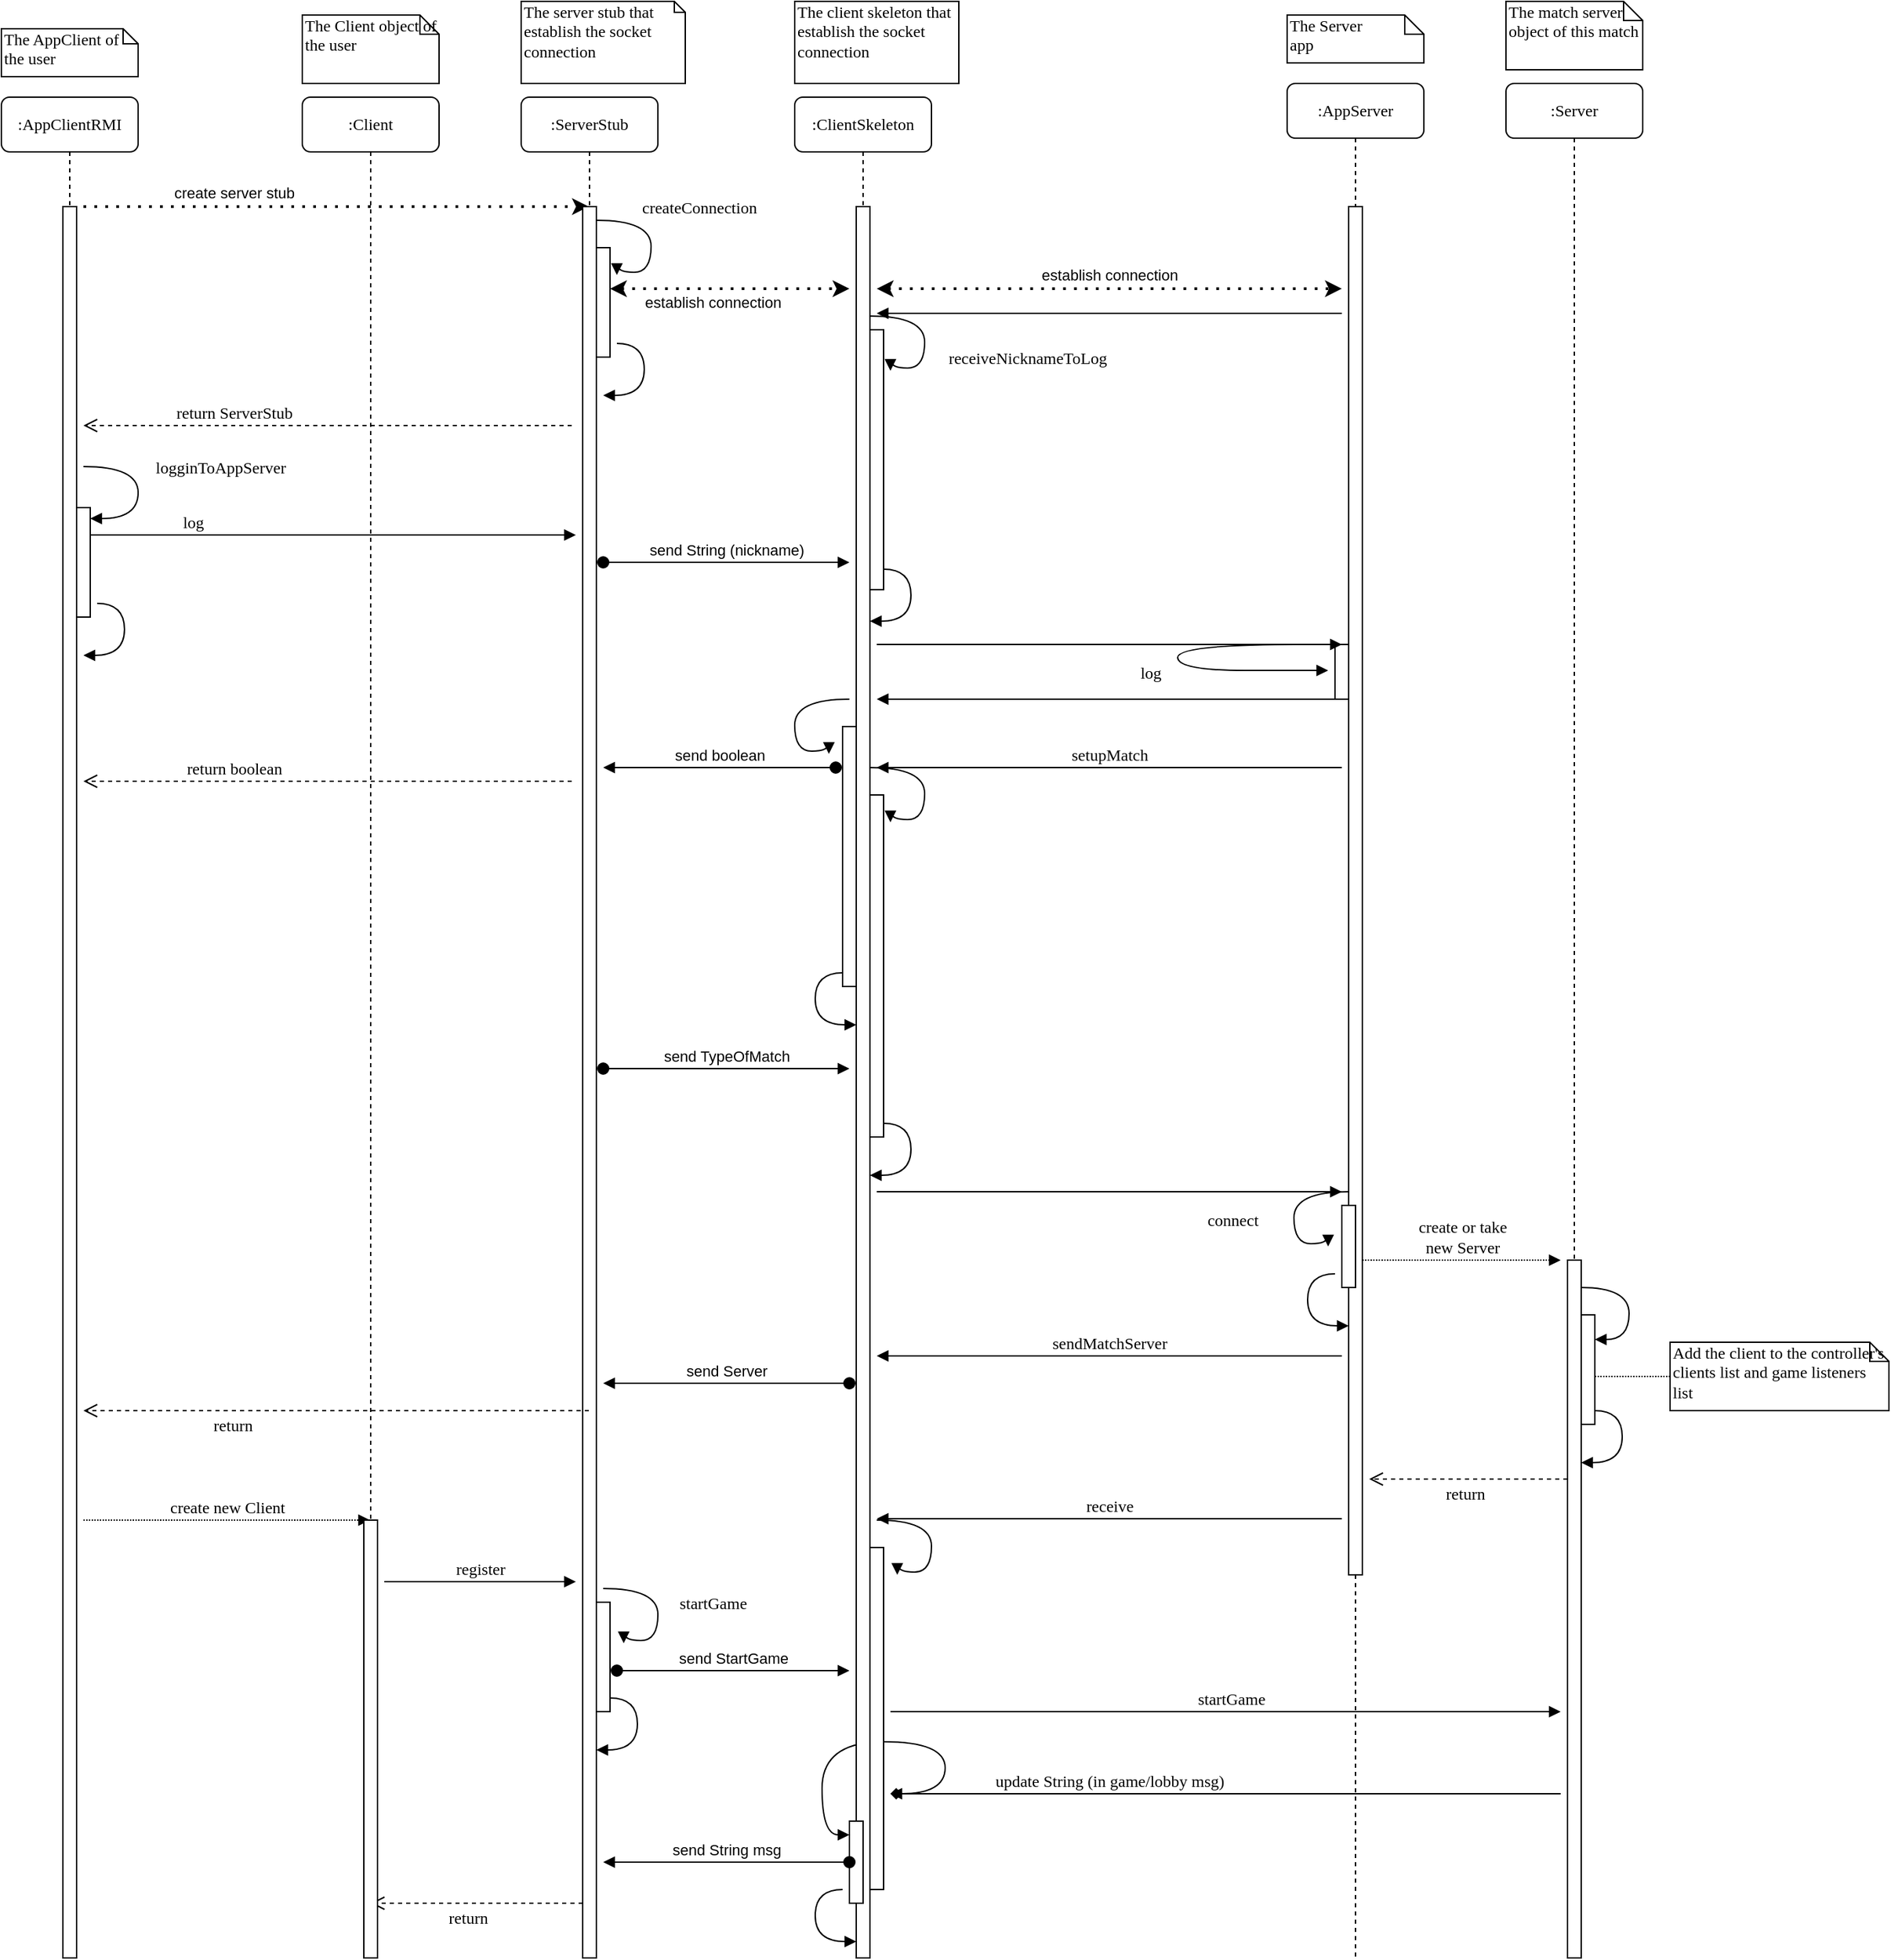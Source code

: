 <mxfile version="21.5.0" type="device">
  <diagram name="Page-1" id="13e1069c-82ec-6db2-03f1-153e76fe0fe0">
    <mxGraphModel dx="1379" dy="764" grid="1" gridSize="10" guides="1" tooltips="1" connect="1" arrows="1" fold="1" page="1" pageScale="1" pageWidth="1100" pageHeight="850" background="none" math="0" shadow="0">
      <root>
        <mxCell id="0" />
        <mxCell id="1" parent="0" />
        <mxCell id="7baba1c4bc27f4b0-2" value=":AppServer" style="shape=umlLifeline;perimeter=lifelinePerimeter;whiteSpace=wrap;html=1;container=1;collapsible=0;recursiveResize=0;outlineConnect=0;rounded=1;shadow=0;comic=0;labelBackgroundColor=none;strokeWidth=1;fontFamily=Verdana;fontSize=12;align=center;" parent="1" vertex="1">
          <mxGeometry x="1040" y="70" width="100" height="1370" as="geometry" />
        </mxCell>
        <mxCell id="7baba1c4bc27f4b0-10" value="" style="html=1;points=[];perimeter=orthogonalPerimeter;rounded=0;shadow=0;comic=0;labelBackgroundColor=none;strokeWidth=1;fontFamily=Verdana;fontSize=12;align=center;" parent="7baba1c4bc27f4b0-2" vertex="1">
          <mxGeometry x="45" y="90" width="10" height="1000" as="geometry" />
        </mxCell>
        <mxCell id="iBCXMxVi8sJkSbhDiFyK-2" value="log" style="html=1;verticalAlign=bottom;endArrow=block;labelBackgroundColor=none;fontFamily=Verdana;fontSize=12;edgeStyle=elbowEdgeStyle;elbow=vertical;" parent="7baba1c4bc27f4b0-2" source="iBCXMxVi8sJkSbhDiFyK-13" edge="1">
          <mxGeometry x="-0.578" relative="1" as="geometry">
            <mxPoint x="-85" y="330" as="sourcePoint" />
            <mxPoint x="-520" y="330" as="targetPoint" />
            <mxPoint as="offset" />
          </mxGeometry>
        </mxCell>
        <mxCell id="dntAlPhx-5EGQUIyfZYk-62" value="" style="html=1;points=[];perimeter=orthogonalPerimeter;outlineConnect=0;targetShapes=umlLifeline;portConstraint=eastwest;newEdgeStyle={&quot;edgeStyle&quot;:&quot;elbowEdgeStyle&quot;,&quot;elbow&quot;:&quot;vertical&quot;,&quot;curved&quot;:0,&quot;rounded&quot;:0};" parent="7baba1c4bc27f4b0-2" vertex="1">
          <mxGeometry x="35" y="410" width="10" height="40" as="geometry" />
        </mxCell>
        <mxCell id="dntAlPhx-5EGQUIyfZYk-66" value="connect" style="html=1;verticalAlign=bottom;endArrow=block;labelBackgroundColor=none;fontFamily=Verdana;fontSize=12;elbow=vertical;edgeStyle=orthogonalEdgeStyle;curved=1;" parent="7baba1c4bc27f4b0-2" edge="1">
          <mxGeometry x="0.333" y="-45" relative="1" as="geometry">
            <mxPoint x="45" y="810" as="sourcePoint" />
            <mxPoint x="30" y="850" as="targetPoint" />
            <Array as="points">
              <mxPoint x="5" y="810" />
              <mxPoint x="5" y="848" />
            </Array>
            <mxPoint as="offset" />
          </mxGeometry>
        </mxCell>
        <mxCell id="dntAlPhx-5EGQUIyfZYk-67" value="" style="html=1;verticalAlign=bottom;endArrow=block;labelBackgroundColor=none;fontFamily=Verdana;fontSize=12;elbow=vertical;edgeStyle=orthogonalEdgeStyle;curved=1;" parent="7baba1c4bc27f4b0-2" edge="1">
          <mxGeometry relative="1" as="geometry">
            <mxPoint x="35" y="870" as="sourcePoint" />
            <mxPoint x="45" y="908" as="targetPoint" />
            <Array as="points">
              <mxPoint x="15" y="870" />
              <mxPoint x="15" y="908" />
            </Array>
          </mxGeometry>
        </mxCell>
        <mxCell id="dntAlPhx-5EGQUIyfZYk-79" value="create or take&lt;br&gt;new Server" style="html=1;verticalAlign=bottom;endArrow=block;labelBackgroundColor=none;fontFamily=Verdana;fontSize=12;edgeStyle=elbowEdgeStyle;elbow=vertical;dashed=1;dashPattern=1 1;" parent="7baba1c4bc27f4b0-2" edge="1">
          <mxGeometry relative="1" as="geometry">
            <mxPoint x="55" y="860" as="sourcePoint" />
            <Array as="points">
              <mxPoint x="60" y="860" />
            </Array>
            <mxPoint x="200" y="860" as="targetPoint" />
          </mxGeometry>
        </mxCell>
        <mxCell id="dntAlPhx-5EGQUIyfZYk-85" value="update String (in game/lobby msg)" style="html=1;verticalAlign=bottom;endArrow=block;labelBackgroundColor=none;fontFamily=Verdana;fontSize=12;edgeStyle=elbowEdgeStyle;elbow=vertical;" parent="7baba1c4bc27f4b0-2" edge="1">
          <mxGeometry x="0.347" relative="1" as="geometry">
            <mxPoint x="200" y="1250" as="sourcePoint" />
            <mxPoint x="-290" y="1250" as="targetPoint" />
            <mxPoint as="offset" />
          </mxGeometry>
        </mxCell>
        <mxCell id="dntAlPhx-5EGQUIyfZYk-86" value="" style="html=1;verticalAlign=bottom;endArrow=block;labelBackgroundColor=none;fontFamily=Verdana;fontSize=12;elbow=vertical;edgeStyle=orthogonalEdgeStyle;curved=1;startArrow=diamond;startFill=1;" parent="7baba1c4bc27f4b0-2" target="dntAlPhx-5EGQUIyfZYk-87" edge="1">
          <mxGeometry x="0.486" y="75" relative="1" as="geometry">
            <mxPoint x="-290" y="1250" as="sourcePoint" />
            <mxPoint x="-370" y="1280" as="targetPoint" />
            <Array as="points">
              <mxPoint x="-250" y="1250" />
              <mxPoint x="-250" y="1212" />
              <mxPoint x="-340" y="1212" />
              <mxPoint x="-340" y="1280" />
            </Array>
            <mxPoint x="75" y="-73" as="offset" />
          </mxGeometry>
        </mxCell>
        <mxCell id="7baba1c4bc27f4b0-3" value=":Server" style="shape=umlLifeline;perimeter=lifelinePerimeter;whiteSpace=wrap;html=1;container=1;collapsible=0;recursiveResize=0;outlineConnect=0;rounded=1;shadow=0;comic=0;labelBackgroundColor=none;strokeWidth=1;fontFamily=Verdana;fontSize=12;align=center;" parent="1" vertex="1">
          <mxGeometry x="1200" y="70" width="100" height="1370" as="geometry" />
        </mxCell>
        <mxCell id="7baba1c4bc27f4b0-8" value=":AppClientRMI" style="shape=umlLifeline;perimeter=lifelinePerimeter;whiteSpace=wrap;html=1;container=1;collapsible=0;recursiveResize=0;outlineConnect=0;rounded=1;shadow=0;comic=0;labelBackgroundColor=none;strokeWidth=1;fontFamily=Verdana;fontSize=12;align=center;" parent="1" vertex="1">
          <mxGeometry x="100" y="80" width="100" height="1360" as="geometry" />
        </mxCell>
        <mxCell id="7baba1c4bc27f4b0-9" value="" style="html=1;points=[];perimeter=orthogonalPerimeter;rounded=0;shadow=0;comic=0;labelBackgroundColor=none;strokeWidth=1;fontFamily=Verdana;fontSize=12;align=center;" parent="7baba1c4bc27f4b0-8" vertex="1">
          <mxGeometry x="45" y="80" width="10" height="1280" as="geometry" />
        </mxCell>
        <mxCell id="iBCXMxVi8sJkSbhDiFyK-1" value="logginToAppServer" style="html=1;verticalAlign=bottom;endArrow=block;labelBackgroundColor=none;fontFamily=Verdana;fontSize=12;elbow=vertical;edgeStyle=orthogonalEdgeStyle;curved=1;" parent="7baba1c4bc27f4b0-8" target="iBCXMxVi8sJkSbhDiFyK-13" edge="1">
          <mxGeometry x="-0.115" y="60" relative="1" as="geometry">
            <mxPoint x="60" y="270" as="sourcePoint" />
            <mxPoint x="60" y="310" as="targetPoint" />
            <Array as="points">
              <mxPoint x="100" y="270" />
              <mxPoint x="100" y="308" />
            </Array>
            <mxPoint as="offset" />
          </mxGeometry>
        </mxCell>
        <mxCell id="iBCXMxVi8sJkSbhDiFyK-13" value="" style="html=1;points=[];perimeter=orthogonalPerimeter;outlineConnect=0;targetShapes=umlLifeline;portConstraint=eastwest;newEdgeStyle={&quot;edgeStyle&quot;:&quot;elbowEdgeStyle&quot;,&quot;elbow&quot;:&quot;vertical&quot;,&quot;curved&quot;:0,&quot;rounded&quot;:0};" parent="7baba1c4bc27f4b0-8" vertex="1">
          <mxGeometry x="55" y="300" width="10" height="80" as="geometry" />
        </mxCell>
        <mxCell id="dntAlPhx-5EGQUIyfZYk-26" value="create server stub" style="endArrow=classic;dashed=1;html=1;dashPattern=1 3;strokeWidth=2;rounded=0;endFill=1;" parent="7baba1c4bc27f4b0-8" target="dntAlPhx-5EGQUIyfZYk-30" edge="1">
          <mxGeometry x="-0.405" y="10" width="50" height="50" relative="1" as="geometry">
            <mxPoint x="60" y="80" as="sourcePoint" />
            <mxPoint x="269.5" y="80" as="targetPoint" />
            <mxPoint as="offset" />
          </mxGeometry>
        </mxCell>
        <mxCell id="7baba1c4bc27f4b0-40" value="The AppClient of the user" style="shape=note;whiteSpace=wrap;html=1;size=11;verticalAlign=top;align=left;spacingTop=-6;rounded=0;shadow=0;comic=0;labelBackgroundColor=none;strokeWidth=1;fontFamily=Verdana;fontSize=12" parent="1" vertex="1">
          <mxGeometry x="100" y="30" width="100" height="35" as="geometry" />
        </mxCell>
        <mxCell id="7baba1c4bc27f4b0-41" value="The Server&lt;br&gt;app" style="shape=note;whiteSpace=wrap;html=1;size=14;verticalAlign=top;align=left;spacingTop=-6;rounded=0;shadow=0;comic=0;labelBackgroundColor=none;strokeWidth=1;fontFamily=Verdana;fontSize=12" parent="1" vertex="1">
          <mxGeometry x="1040" y="20" width="100" height="35" as="geometry" />
        </mxCell>
        <mxCell id="7baba1c4bc27f4b0-42" value="The match server object of this match" style="shape=note;whiteSpace=wrap;html=1;size=14;verticalAlign=top;align=left;spacingTop=-6;rounded=0;shadow=0;comic=0;labelBackgroundColor=none;strokeWidth=1;fontFamily=Verdana;fontSize=12" parent="1" vertex="1">
          <mxGeometry x="1200" y="10" width="100" height="50" as="geometry" />
        </mxCell>
        <mxCell id="iBCXMxVi8sJkSbhDiFyK-15" value="" style="html=1;verticalAlign=bottom;endArrow=block;labelBackgroundColor=none;fontFamily=Verdana;fontSize=12;elbow=vertical;edgeStyle=orthogonalEdgeStyle;curved=1;" parent="1" edge="1">
          <mxGeometry relative="1" as="geometry">
            <mxPoint x="170" y="450" as="sourcePoint" />
            <mxPoint x="160" y="488" as="targetPoint" />
            <Array as="points">
              <mxPoint x="190" y="450" />
              <mxPoint x="190" y="488" />
            </Array>
          </mxGeometry>
        </mxCell>
        <mxCell id="iBCXMxVi8sJkSbhDiFyK-18" value=":Client" style="shape=umlLifeline;perimeter=lifelinePerimeter;whiteSpace=wrap;html=1;container=1;collapsible=0;recursiveResize=0;outlineConnect=0;rounded=1;shadow=0;comic=0;labelBackgroundColor=none;strokeWidth=1;fontFamily=Verdana;fontSize=12;align=center;" parent="1" vertex="1">
          <mxGeometry x="320" y="80" width="100" height="1340" as="geometry" />
        </mxCell>
        <mxCell id="dntAlPhx-5EGQUIyfZYk-54" value="return boolean" style="html=1;verticalAlign=bottom;endArrow=open;dashed=1;endSize=8;labelBackgroundColor=none;fontFamily=Verdana;fontSize=12;edgeStyle=elbowEdgeStyle;elbow=vertical;" parent="iBCXMxVi8sJkSbhDiFyK-18" edge="1">
          <mxGeometry x="0.384" relative="1" as="geometry">
            <mxPoint x="-160" y="500" as="targetPoint" />
            <Array as="points">
              <mxPoint x="142" y="500" />
              <mxPoint x="172" y="500" />
            </Array>
            <mxPoint x="197" y="500" as="sourcePoint" />
            <mxPoint as="offset" />
          </mxGeometry>
        </mxCell>
        <mxCell id="dntAlPhx-5EGQUIyfZYk-89" value="return" style="html=1;verticalAlign=bottom;endArrow=open;dashed=1;endSize=8;labelBackgroundColor=none;fontFamily=Verdana;fontSize=12;edgeStyle=elbowEdgeStyle;elbow=vertical;" parent="iBCXMxVi8sJkSbhDiFyK-18" target="iBCXMxVi8sJkSbhDiFyK-18" edge="1">
          <mxGeometry x="0.093" y="20" relative="1" as="geometry">
            <mxPoint x="70" y="1320" as="targetPoint" />
            <Array as="points">
              <mxPoint x="140" y="1320" />
              <mxPoint x="-742" y="1320" />
            </Array>
            <mxPoint x="205" y="1320" as="sourcePoint" />
            <mxPoint as="offset" />
          </mxGeometry>
        </mxCell>
        <mxCell id="iBCXMxVi8sJkSbhDiFyK-20" value="The Client object of the user" style="shape=note;whiteSpace=wrap;html=1;size=14;verticalAlign=top;align=left;spacingTop=-6;rounded=0;shadow=0;comic=0;labelBackgroundColor=none;strokeWidth=1;fontFamily=Verdana;fontSize=12" parent="1" vertex="1">
          <mxGeometry x="320" y="20" width="100" height="50" as="geometry" />
        </mxCell>
        <mxCell id="dntAlPhx-5EGQUIyfZYk-30" value=":ServerStub" style="shape=umlLifeline;perimeter=lifelinePerimeter;whiteSpace=wrap;html=1;container=1;collapsible=0;recursiveResize=0;outlineConnect=0;rounded=1;shadow=0;comic=0;labelBackgroundColor=none;strokeWidth=1;fontFamily=Verdana;fontSize=12;align=center;" parent="1" vertex="1">
          <mxGeometry x="480" y="80" width="100" height="1360" as="geometry" />
        </mxCell>
        <mxCell id="dntAlPhx-5EGQUIyfZYk-31" value="" style="html=1;points=[];perimeter=orthogonalPerimeter;rounded=0;shadow=0;comic=0;labelBackgroundColor=none;strokeWidth=1;fontFamily=Verdana;fontSize=12;align=center;" parent="dntAlPhx-5EGQUIyfZYk-30" vertex="1">
          <mxGeometry x="45" y="80" width="10" height="1280" as="geometry" />
        </mxCell>
        <mxCell id="dntAlPhx-5EGQUIyfZYk-37" value="" style="html=1;points=[];perimeter=orthogonalPerimeter;outlineConnect=0;targetShapes=umlLifeline;portConstraint=eastwest;newEdgeStyle={&quot;edgeStyle&quot;:&quot;elbowEdgeStyle&quot;,&quot;elbow&quot;:&quot;vertical&quot;,&quot;curved&quot;:0,&quot;rounded&quot;:0};" parent="dntAlPhx-5EGQUIyfZYk-30" vertex="1">
          <mxGeometry x="55" y="110" width="10" height="80" as="geometry" />
        </mxCell>
        <mxCell id="dntAlPhx-5EGQUIyfZYk-38" value="createConnection" style="html=1;verticalAlign=bottom;endArrow=block;labelBackgroundColor=none;fontFamily=Verdana;fontSize=12;elbow=vertical;edgeStyle=orthogonalEdgeStyle;curved=1;" parent="dntAlPhx-5EGQUIyfZYk-30" edge="1">
          <mxGeometry x="-0.238" y="35" relative="1" as="geometry">
            <mxPoint x="55" y="90" as="sourcePoint" />
            <mxPoint x="70" y="130" as="targetPoint" />
            <Array as="points">
              <mxPoint x="95" y="90" />
              <mxPoint x="95" y="128" />
            </Array>
            <mxPoint as="offset" />
          </mxGeometry>
        </mxCell>
        <mxCell id="dntAlPhx-5EGQUIyfZYk-40" value="" style="html=1;verticalAlign=bottom;endArrow=block;labelBackgroundColor=none;fontFamily=Verdana;fontSize=12;elbow=vertical;edgeStyle=orthogonalEdgeStyle;curved=1;" parent="dntAlPhx-5EGQUIyfZYk-30" edge="1">
          <mxGeometry relative="1" as="geometry">
            <mxPoint x="70" y="180" as="sourcePoint" />
            <mxPoint x="60" y="218" as="targetPoint" />
            <Array as="points">
              <mxPoint x="90" y="180" />
              <mxPoint x="90" y="218" />
            </Array>
          </mxGeometry>
        </mxCell>
        <mxCell id="dntAlPhx-5EGQUIyfZYk-43" value="send String (nickname)" style="html=1;verticalAlign=bottom;startArrow=oval;startFill=1;endArrow=block;startSize=8;edgeStyle=elbowEdgeStyle;elbow=vertical;curved=0;rounded=0;" parent="dntAlPhx-5EGQUIyfZYk-30" edge="1">
          <mxGeometry width="60" relative="1" as="geometry">
            <mxPoint x="60" y="340" as="sourcePoint" />
            <mxPoint x="240" y="340" as="targetPoint" />
          </mxGeometry>
        </mxCell>
        <mxCell id="dntAlPhx-5EGQUIyfZYk-74" value="" style="html=1;points=[];perimeter=orthogonalPerimeter;outlineConnect=0;targetShapes=umlLifeline;portConstraint=eastwest;newEdgeStyle={&quot;edgeStyle&quot;:&quot;elbowEdgeStyle&quot;,&quot;elbow&quot;:&quot;vertical&quot;,&quot;curved&quot;:0,&quot;rounded&quot;:0};" parent="dntAlPhx-5EGQUIyfZYk-30" vertex="1">
          <mxGeometry x="55" y="1100" width="10" height="80" as="geometry" />
        </mxCell>
        <mxCell id="dntAlPhx-5EGQUIyfZYk-75" value="startGame" style="html=1;verticalAlign=bottom;endArrow=block;labelBackgroundColor=none;fontFamily=Verdana;fontSize=12;elbow=vertical;edgeStyle=orthogonalEdgeStyle;curved=1;" parent="dntAlPhx-5EGQUIyfZYk-30" edge="1">
          <mxGeometry x="0.143" y="40" relative="1" as="geometry">
            <mxPoint x="60" y="1090" as="sourcePoint" />
            <mxPoint x="75" y="1130" as="targetPoint" />
            <Array as="points">
              <mxPoint x="100" y="1090" />
              <mxPoint x="100" y="1128" />
            </Array>
            <mxPoint as="offset" />
          </mxGeometry>
        </mxCell>
        <mxCell id="dntAlPhx-5EGQUIyfZYk-77" value="" style="html=1;verticalAlign=bottom;endArrow=block;labelBackgroundColor=none;fontFamily=Verdana;fontSize=12;elbow=vertical;edgeStyle=orthogonalEdgeStyle;curved=1;" parent="dntAlPhx-5EGQUIyfZYk-30" edge="1">
          <mxGeometry relative="1" as="geometry">
            <mxPoint x="65" y="1170" as="sourcePoint" />
            <mxPoint x="55" y="1208" as="targetPoint" />
            <Array as="points">
              <mxPoint x="85" y="1170" />
              <mxPoint x="85" y="1208" />
            </Array>
          </mxGeometry>
        </mxCell>
        <mxCell id="dntAlPhx-5EGQUIyfZYk-32" value="The server stub that establish the socket connection" style="shape=note;whiteSpace=wrap;html=1;size=8;verticalAlign=top;align=left;spacingTop=-6;rounded=0;shadow=0;comic=0;labelBackgroundColor=none;strokeWidth=1;fontFamily=Verdana;fontSize=12" parent="1" vertex="1">
          <mxGeometry x="480" y="10" width="120" height="60" as="geometry" />
        </mxCell>
        <mxCell id="dntAlPhx-5EGQUIyfZYk-33" value=":ClientSkeleton" style="shape=umlLifeline;perimeter=lifelinePerimeter;whiteSpace=wrap;html=1;container=1;collapsible=0;recursiveResize=0;outlineConnect=0;rounded=1;shadow=0;comic=0;labelBackgroundColor=none;strokeWidth=1;fontFamily=Verdana;fontSize=12;align=center;" parent="1" vertex="1">
          <mxGeometry x="680" y="80" width="100" height="1360" as="geometry" />
        </mxCell>
        <mxCell id="dntAlPhx-5EGQUIyfZYk-34" value="" style="html=1;points=[];perimeter=orthogonalPerimeter;rounded=0;shadow=0;comic=0;labelBackgroundColor=none;strokeWidth=1;fontFamily=Verdana;fontSize=12;align=center;" parent="dntAlPhx-5EGQUIyfZYk-33" vertex="1">
          <mxGeometry x="45" y="80" width="10" height="1280" as="geometry" />
        </mxCell>
        <mxCell id="dntAlPhx-5EGQUIyfZYk-39" value="establish connection" style="endArrow=classic;dashed=1;html=1;dashPattern=1 3;strokeWidth=2;rounded=0;endFill=1;startArrow=classic;startFill=1;" parent="dntAlPhx-5EGQUIyfZYk-33" edge="1">
          <mxGeometry x="-0.143" y="-10" width="50" height="50" relative="1" as="geometry">
            <mxPoint x="-135" y="140" as="sourcePoint" />
            <mxPoint x="40" y="140" as="targetPoint" />
            <mxPoint as="offset" />
          </mxGeometry>
        </mxCell>
        <mxCell id="dntAlPhx-5EGQUIyfZYk-44" value="" style="html=1;points=[];perimeter=orthogonalPerimeter;outlineConnect=0;targetShapes=umlLifeline;portConstraint=eastwest;newEdgeStyle={&quot;edgeStyle&quot;:&quot;elbowEdgeStyle&quot;,&quot;elbow&quot;:&quot;vertical&quot;,&quot;curved&quot;:0,&quot;rounded&quot;:0};" parent="dntAlPhx-5EGQUIyfZYk-33" vertex="1">
          <mxGeometry x="55" y="170" width="10" height="190" as="geometry" />
        </mxCell>
        <mxCell id="dntAlPhx-5EGQUIyfZYk-45" value="receiveNicknameToLog" style="html=1;verticalAlign=bottom;endArrow=block;labelBackgroundColor=none;fontFamily=Verdana;fontSize=12;elbow=vertical;edgeStyle=orthogonalEdgeStyle;curved=1;" parent="dntAlPhx-5EGQUIyfZYk-33" edge="1">
          <mxGeometry x="0.486" y="75" relative="1" as="geometry">
            <mxPoint x="55" y="160" as="sourcePoint" />
            <mxPoint x="70" y="200" as="targetPoint" />
            <Array as="points">
              <mxPoint x="95" y="160" />
              <mxPoint x="95" y="198" />
            </Array>
            <mxPoint x="75" y="-73" as="offset" />
          </mxGeometry>
        </mxCell>
        <mxCell id="dntAlPhx-5EGQUIyfZYk-46" value="" style="html=1;verticalAlign=bottom;endArrow=block;labelBackgroundColor=none;fontFamily=Verdana;fontSize=12;elbow=vertical;edgeStyle=orthogonalEdgeStyle;curved=1;" parent="dntAlPhx-5EGQUIyfZYk-33" edge="1">
          <mxGeometry relative="1" as="geometry">
            <mxPoint x="65" y="345" as="sourcePoint" />
            <mxPoint x="55" y="383" as="targetPoint" />
            <Array as="points">
              <mxPoint x="85" y="345" />
              <mxPoint x="85" y="383" />
            </Array>
          </mxGeometry>
        </mxCell>
        <mxCell id="dntAlPhx-5EGQUIyfZYk-51" value="" style="html=1;points=[];perimeter=orthogonalPerimeter;outlineConnect=0;targetShapes=umlLifeline;portConstraint=eastwest;newEdgeStyle={&quot;edgeStyle&quot;:&quot;elbowEdgeStyle&quot;,&quot;elbow&quot;:&quot;vertical&quot;,&quot;curved&quot;:0,&quot;rounded&quot;:0};" parent="dntAlPhx-5EGQUIyfZYk-33" vertex="1">
          <mxGeometry x="35" y="460" width="10" height="190" as="geometry" />
        </mxCell>
        <mxCell id="dntAlPhx-5EGQUIyfZYk-52" value="" style="html=1;verticalAlign=bottom;endArrow=block;labelBackgroundColor=none;fontFamily=Verdana;fontSize=12;elbow=vertical;edgeStyle=orthogonalEdgeStyle;curved=1;" parent="dntAlPhx-5EGQUIyfZYk-33" edge="1">
          <mxGeometry x="0.486" y="75" relative="1" as="geometry">
            <mxPoint x="40" y="440" as="sourcePoint" />
            <mxPoint x="25" y="480" as="targetPoint" />
            <Array as="points">
              <mxPoint y="440" />
              <mxPoint y="478" />
            </Array>
            <mxPoint x="75" y="-73" as="offset" />
          </mxGeometry>
        </mxCell>
        <mxCell id="dntAlPhx-5EGQUIyfZYk-55" value="" style="html=1;verticalAlign=bottom;endArrow=block;labelBackgroundColor=none;fontFamily=Verdana;fontSize=12;elbow=vertical;edgeStyle=orthogonalEdgeStyle;curved=1;" parent="dntAlPhx-5EGQUIyfZYk-33" edge="1">
          <mxGeometry relative="1" as="geometry">
            <mxPoint x="35" y="640" as="sourcePoint" />
            <mxPoint x="45" y="678" as="targetPoint" />
            <Array as="points">
              <mxPoint x="15" y="640" />
              <mxPoint x="15" y="678" />
            </Array>
          </mxGeometry>
        </mxCell>
        <mxCell id="dntAlPhx-5EGQUIyfZYk-56" value="" style="html=1;points=[];perimeter=orthogonalPerimeter;outlineConnect=0;targetShapes=umlLifeline;portConstraint=eastwest;newEdgeStyle={&quot;edgeStyle&quot;:&quot;elbowEdgeStyle&quot;,&quot;elbow&quot;:&quot;vertical&quot;,&quot;curved&quot;:0,&quot;rounded&quot;:0};" parent="dntAlPhx-5EGQUIyfZYk-33" vertex="1">
          <mxGeometry x="55" y="510" width="10" height="250" as="geometry" />
        </mxCell>
        <mxCell id="dntAlPhx-5EGQUIyfZYk-58" value="" style="html=1;verticalAlign=bottom;endArrow=block;labelBackgroundColor=none;fontFamily=Verdana;fontSize=12;elbow=vertical;edgeStyle=orthogonalEdgeStyle;curved=1;" parent="dntAlPhx-5EGQUIyfZYk-33" edge="1">
          <mxGeometry x="0.486" y="75" relative="1" as="geometry">
            <mxPoint x="55" y="490" as="sourcePoint" />
            <mxPoint x="70" y="530" as="targetPoint" />
            <Array as="points">
              <mxPoint x="95" y="490" />
              <mxPoint x="95" y="528" />
            </Array>
            <mxPoint x="75" y="-73" as="offset" />
          </mxGeometry>
        </mxCell>
        <mxCell id="dntAlPhx-5EGQUIyfZYk-82" value="" style="html=1;points=[];perimeter=orthogonalPerimeter;outlineConnect=0;targetShapes=umlLifeline;portConstraint=eastwest;newEdgeStyle={&quot;edgeStyle&quot;:&quot;elbowEdgeStyle&quot;,&quot;elbow&quot;:&quot;vertical&quot;,&quot;curved&quot;:0,&quot;rounded&quot;:0};" parent="dntAlPhx-5EGQUIyfZYk-33" vertex="1">
          <mxGeometry x="55" y="1060" width="10" height="250" as="geometry" />
        </mxCell>
        <mxCell id="dntAlPhx-5EGQUIyfZYk-61" value="" style="html=1;verticalAlign=bottom;endArrow=block;labelBackgroundColor=none;fontFamily=Verdana;fontSize=12;elbow=vertical;edgeStyle=orthogonalEdgeStyle;curved=1;" parent="dntAlPhx-5EGQUIyfZYk-33" edge="1">
          <mxGeometry relative="1" as="geometry">
            <mxPoint x="65" y="750" as="sourcePoint" />
            <mxPoint x="55" y="788" as="targetPoint" />
            <Array as="points">
              <mxPoint x="85" y="750" />
              <mxPoint x="85" y="788" />
            </Array>
          </mxGeometry>
        </mxCell>
        <mxCell id="dntAlPhx-5EGQUIyfZYk-83" value="" style="html=1;verticalAlign=bottom;endArrow=block;labelBackgroundColor=none;fontFamily=Verdana;fontSize=12;elbow=vertical;edgeStyle=orthogonalEdgeStyle;curved=1;" parent="dntAlPhx-5EGQUIyfZYk-33" edge="1">
          <mxGeometry x="0.486" y="75" relative="1" as="geometry">
            <mxPoint x="60" y="1040" as="sourcePoint" />
            <mxPoint x="75" y="1080" as="targetPoint" />
            <Array as="points">
              <mxPoint x="100" y="1040" />
              <mxPoint x="100" y="1078" />
            </Array>
            <mxPoint x="75" y="-73" as="offset" />
          </mxGeometry>
        </mxCell>
        <mxCell id="dntAlPhx-5EGQUIyfZYk-91" value="" style="html=1;verticalAlign=bottom;endArrow=block;labelBackgroundColor=none;fontFamily=Verdana;fontSize=12;elbow=vertical;edgeStyle=orthogonalEdgeStyle;curved=1;" parent="dntAlPhx-5EGQUIyfZYk-33" edge="1">
          <mxGeometry relative="1" as="geometry">
            <mxPoint x="35" y="1310" as="sourcePoint" />
            <mxPoint x="45" y="1348" as="targetPoint" />
            <Array as="points">
              <mxPoint x="15" y="1310" />
              <mxPoint x="15" y="1348" />
            </Array>
          </mxGeometry>
        </mxCell>
        <mxCell id="dntAlPhx-5EGQUIyfZYk-35" value="The client skeleton that establish the socket connection" style="shape=note;whiteSpace=wrap;html=1;size=0;verticalAlign=top;align=left;spacingTop=-6;rounded=0;shadow=0;comic=0;labelBackgroundColor=none;strokeWidth=1;fontFamily=Verdana;fontSize=12" parent="1" vertex="1">
          <mxGeometry x="680" y="10" width="120" height="60" as="geometry" />
        </mxCell>
        <mxCell id="dntAlPhx-5EGQUIyfZYk-41" value="return ServerStub" style="html=1;verticalAlign=bottom;endArrow=open;dashed=1;endSize=8;labelBackgroundColor=none;fontFamily=Verdana;fontSize=12;edgeStyle=elbowEdgeStyle;elbow=vertical;" parent="1" edge="1">
          <mxGeometry x="0.384" relative="1" as="geometry">
            <mxPoint x="160" y="320" as="targetPoint" />
            <Array as="points">
              <mxPoint x="462" y="320" />
              <mxPoint x="492" y="320" />
            </Array>
            <mxPoint x="517" y="320" as="sourcePoint" />
            <mxPoint as="offset" />
          </mxGeometry>
        </mxCell>
        <mxCell id="dntAlPhx-5EGQUIyfZYk-47" value="" style="html=1;verticalAlign=bottom;endArrow=block;labelBackgroundColor=none;fontFamily=Verdana;fontSize=12;edgeStyle=elbowEdgeStyle;elbow=vertical;" parent="1" edge="1">
          <mxGeometry x="0.014" relative="1" as="geometry">
            <mxPoint x="740" y="480" as="sourcePoint" />
            <mxPoint x="1080" y="480" as="targetPoint" />
            <mxPoint as="offset" />
          </mxGeometry>
        </mxCell>
        <mxCell id="dntAlPhx-5EGQUIyfZYk-48" value="establish connection" style="endArrow=classic;dashed=1;html=1;dashPattern=1 3;strokeWidth=2;rounded=0;endFill=1;startArrow=classic;startFill=1;" parent="1" edge="1">
          <mxGeometry y="10" width="50" height="50" relative="1" as="geometry">
            <mxPoint x="740" y="220" as="sourcePoint" />
            <mxPoint x="1080" y="220" as="targetPoint" />
            <mxPoint as="offset" />
          </mxGeometry>
        </mxCell>
        <mxCell id="dntAlPhx-5EGQUIyfZYk-49" value="" style="html=1;verticalAlign=bottom;endArrow=block;labelBackgroundColor=none;fontFamily=Verdana;fontSize=12;edgeStyle=elbowEdgeStyle;elbow=vertical;" parent="1" edge="1">
          <mxGeometry x="-0.578" relative="1" as="geometry">
            <mxPoint x="1080" y="238" as="sourcePoint" />
            <mxPoint x="740" y="238" as="targetPoint" />
            <mxPoint as="offset" />
          </mxGeometry>
        </mxCell>
        <mxCell id="dntAlPhx-5EGQUIyfZYk-50" value="" style="html=1;verticalAlign=bottom;endArrow=block;labelBackgroundColor=none;fontFamily=Verdana;fontSize=12;edgeStyle=elbowEdgeStyle;elbow=vertical;" parent="1" edge="1">
          <mxGeometry x="-0.578" relative="1" as="geometry">
            <mxPoint x="1080" y="520" as="sourcePoint" />
            <mxPoint x="740" y="520" as="targetPoint" />
            <mxPoint as="offset" />
          </mxGeometry>
        </mxCell>
        <mxCell id="dntAlPhx-5EGQUIyfZYk-53" value="send boolean" style="html=1;verticalAlign=bottom;startArrow=oval;startFill=1;endArrow=block;startSize=8;edgeStyle=elbowEdgeStyle;elbow=vertical;curved=0;rounded=0;" parent="1" edge="1">
          <mxGeometry width="60" relative="1" as="geometry">
            <mxPoint x="710" y="570" as="sourcePoint" />
            <mxPoint x="540" y="570" as="targetPoint" />
          </mxGeometry>
        </mxCell>
        <mxCell id="dntAlPhx-5EGQUIyfZYk-57" value="setupMatch" style="html=1;verticalAlign=bottom;endArrow=block;labelBackgroundColor=none;fontFamily=Verdana;fontSize=12;edgeStyle=elbowEdgeStyle;elbow=vertical;" parent="1" edge="1">
          <mxGeometry relative="1" as="geometry">
            <mxPoint x="1080" y="570" as="sourcePoint" />
            <mxPoint x="740" y="570" as="targetPoint" />
            <mxPoint as="offset" />
          </mxGeometry>
        </mxCell>
        <mxCell id="dntAlPhx-5EGQUIyfZYk-59" value="send TypeOfMatch" style="html=1;verticalAlign=bottom;startArrow=oval;startFill=1;endArrow=block;startSize=8;edgeStyle=elbowEdgeStyle;elbow=vertical;curved=0;rounded=0;" parent="1" edge="1">
          <mxGeometry width="60" relative="1" as="geometry">
            <mxPoint x="540" y="790" as="sourcePoint" />
            <mxPoint x="720" y="790" as="targetPoint" />
          </mxGeometry>
        </mxCell>
        <mxCell id="dntAlPhx-5EGQUIyfZYk-63" value="log" style="html=1;verticalAlign=bottom;endArrow=block;labelBackgroundColor=none;fontFamily=Verdana;fontSize=12;elbow=vertical;edgeStyle=orthogonalEdgeStyle;curved=1;" parent="1" edge="1">
          <mxGeometry x="-0.005" y="-23" relative="1" as="geometry">
            <mxPoint x="1050" y="480" as="sourcePoint" />
            <mxPoint x="1070" y="499" as="targetPoint" />
            <Array as="points">
              <mxPoint x="960" y="480" />
              <mxPoint x="960" y="499" />
              <mxPoint x="1060" y="499" />
            </Array>
            <mxPoint x="-20" y="-12" as="offset" />
          </mxGeometry>
        </mxCell>
        <mxCell id="dntAlPhx-5EGQUIyfZYk-64" value="" style="html=1;verticalAlign=bottom;endArrow=block;labelBackgroundColor=none;fontFamily=Verdana;fontSize=12;edgeStyle=elbowEdgeStyle;elbow=vertical;" parent="1" edge="1">
          <mxGeometry x="0.014" relative="1" as="geometry">
            <mxPoint x="740" y="880" as="sourcePoint" />
            <mxPoint x="1080" y="880" as="targetPoint" />
            <mxPoint as="offset" />
          </mxGeometry>
        </mxCell>
        <mxCell id="dntAlPhx-5EGQUIyfZYk-65" value="" style="html=1;points=[];perimeter=orthogonalPerimeter;outlineConnect=0;targetShapes=umlLifeline;portConstraint=eastwest;newEdgeStyle={&quot;edgeStyle&quot;:&quot;elbowEdgeStyle&quot;,&quot;elbow&quot;:&quot;vertical&quot;,&quot;curved&quot;:0,&quot;rounded&quot;:0};" parent="1" vertex="1">
          <mxGeometry x="1080" y="890" width="10" height="60" as="geometry" />
        </mxCell>
        <mxCell id="dntAlPhx-5EGQUIyfZYk-68" value="sendMatchServer" style="html=1;verticalAlign=bottom;endArrow=block;labelBackgroundColor=none;fontFamily=Verdana;fontSize=12;edgeStyle=elbowEdgeStyle;elbow=vertical;" parent="1" edge="1">
          <mxGeometry relative="1" as="geometry">
            <mxPoint x="1080" y="1000" as="sourcePoint" />
            <mxPoint x="740" y="1000" as="targetPoint" />
            <mxPoint as="offset" />
          </mxGeometry>
        </mxCell>
        <mxCell id="dntAlPhx-5EGQUIyfZYk-69" value="send Server" style="html=1;verticalAlign=bottom;startArrow=oval;startFill=1;endArrow=block;startSize=8;edgeStyle=elbowEdgeStyle;elbow=vertical;curved=0;rounded=0;" parent="1" edge="1">
          <mxGeometry width="60" relative="1" as="geometry">
            <mxPoint x="720" y="1020" as="sourcePoint" />
            <mxPoint x="540" y="1020" as="targetPoint" />
          </mxGeometry>
        </mxCell>
        <mxCell id="dntAlPhx-5EGQUIyfZYk-70" value="return" style="html=1;verticalAlign=bottom;endArrow=open;dashed=1;endSize=8;labelBackgroundColor=none;fontFamily=Verdana;fontSize=12;edgeStyle=elbowEdgeStyle;elbow=vertical;" parent="1" source="dntAlPhx-5EGQUIyfZYk-30" edge="1">
          <mxGeometry x="0.41" y="20" relative="1" as="geometry">
            <mxPoint x="160" y="1040" as="targetPoint" />
            <Array as="points">
              <mxPoint x="160" y="1040" />
              <mxPoint x="-417" y="1040" />
            </Array>
            <mxPoint x="450" y="1040" as="sourcePoint" />
            <mxPoint as="offset" />
          </mxGeometry>
        </mxCell>
        <mxCell id="dntAlPhx-5EGQUIyfZYk-71" value="create new Client" style="html=1;verticalAlign=bottom;endArrow=block;labelBackgroundColor=none;fontFamily=Verdana;fontSize=12;edgeStyle=elbowEdgeStyle;elbow=vertical;dashed=1;dashPattern=1 1;" parent="1" target="iBCXMxVi8sJkSbhDiFyK-18" edge="1">
          <mxGeometry relative="1" as="geometry">
            <mxPoint x="160" y="1120" as="sourcePoint" />
            <mxPoint x="330" y="1120" as="targetPoint" />
            <Array as="points">
              <mxPoint x="160" y="1120" />
            </Array>
          </mxGeometry>
        </mxCell>
        <mxCell id="dntAlPhx-5EGQUIyfZYk-72" value="" style="html=1;points=[];perimeter=orthogonalPerimeter;rounded=0;shadow=0;comic=0;labelBackgroundColor=none;strokeWidth=1;fontFamily=Verdana;fontSize=12;align=center;" parent="1" vertex="1">
          <mxGeometry x="365" y="1120" width="10" height="320" as="geometry" />
        </mxCell>
        <mxCell id="dntAlPhx-5EGQUIyfZYk-73" value="register" style="html=1;verticalAlign=bottom;endArrow=block;labelBackgroundColor=none;fontFamily=Verdana;fontSize=12;edgeStyle=elbowEdgeStyle;elbow=vertical;" parent="1" edge="1">
          <mxGeometry relative="1" as="geometry">
            <mxPoint x="380" y="1165" as="sourcePoint" />
            <mxPoint x="520" y="1165" as="targetPoint" />
          </mxGeometry>
        </mxCell>
        <mxCell id="dntAlPhx-5EGQUIyfZYk-76" value="send StartGame" style="html=1;verticalAlign=bottom;startArrow=oval;startFill=1;endArrow=block;startSize=8;edgeStyle=elbowEdgeStyle;elbow=vertical;curved=0;rounded=0;" parent="1" edge="1">
          <mxGeometry width="60" relative="1" as="geometry">
            <mxPoint x="550" y="1230" as="sourcePoint" />
            <mxPoint x="720" y="1230" as="targetPoint" />
          </mxGeometry>
        </mxCell>
        <mxCell id="7baba1c4bc27f4b0-13" value="" style="html=1;points=[];perimeter=orthogonalPerimeter;rounded=0;shadow=0;comic=0;labelBackgroundColor=none;strokeWidth=1;fontFamily=Verdana;fontSize=12;align=center;" parent="1" vertex="1">
          <mxGeometry x="1245" y="930" width="10" height="510" as="geometry" />
        </mxCell>
        <mxCell id="iBCXMxVi8sJkSbhDiFyK-35" value="" style="html=1;points=[];perimeter=orthogonalPerimeter;outlineConnect=0;targetShapes=umlLifeline;portConstraint=eastwest;newEdgeStyle={&quot;edgeStyle&quot;:&quot;elbowEdgeStyle&quot;,&quot;elbow&quot;:&quot;vertical&quot;,&quot;curved&quot;:0,&quot;rounded&quot;:0};" parent="1" vertex="1">
          <mxGeometry x="1255" y="970" width="10" height="80" as="geometry" />
        </mxCell>
        <mxCell id="iBCXMxVi8sJkSbhDiFyK-36" value="" style="html=1;verticalAlign=bottom;endArrow=block;labelBackgroundColor=none;fontFamily=Verdana;fontSize=12;elbow=vertical;edgeStyle=orthogonalEdgeStyle;curved=1;" parent="1" target="iBCXMxVi8sJkSbhDiFyK-35" edge="1">
          <mxGeometry relative="1" as="geometry">
            <mxPoint x="1255" y="950" as="sourcePoint" />
            <mxPoint x="1245" y="988" as="targetPoint" />
            <Array as="points">
              <mxPoint x="1290" y="950" />
              <mxPoint x="1290" y="988" />
            </Array>
          </mxGeometry>
        </mxCell>
        <mxCell id="iBCXMxVi8sJkSbhDiFyK-38" value="" style="html=1;verticalAlign=bottom;endArrow=block;labelBackgroundColor=none;fontFamily=Verdana;fontSize=12;elbow=vertical;edgeStyle=orthogonalEdgeStyle;curved=1;" parent="1" edge="1">
          <mxGeometry relative="1" as="geometry">
            <mxPoint x="1265" y="1040" as="sourcePoint" />
            <mxPoint x="1255" y="1078" as="targetPoint" />
            <Array as="points">
              <mxPoint x="1285" y="1040" />
              <mxPoint x="1285" y="1078" />
            </Array>
          </mxGeometry>
        </mxCell>
        <mxCell id="iBCXMxVi8sJkSbhDiFyK-43" value="Add the client to the controller&#39;s clients list and game listeners list" style="shape=note;whiteSpace=wrap;html=1;size=14;verticalAlign=top;align=left;spacingTop=-6;rounded=0;shadow=0;comic=0;labelBackgroundColor=none;strokeWidth=1;fontFamily=Verdana;fontSize=12" parent="1" vertex="1">
          <mxGeometry x="1320" y="990" width="160" height="50" as="geometry" />
        </mxCell>
        <mxCell id="iBCXMxVi8sJkSbhDiFyK-46" style="edgeStyle=elbowEdgeStyle;rounded=0;orthogonalLoop=1;jettySize=auto;html=1;elbow=vertical;curved=0;endArrow=none;endFill=0;dashed=1;dashPattern=1 1;" parent="1" source="iBCXMxVi8sJkSbhDiFyK-35" edge="1">
          <mxGeometry relative="1" as="geometry">
            <mxPoint x="1320" y="1015" as="targetPoint" />
          </mxGeometry>
        </mxCell>
        <mxCell id="dntAlPhx-5EGQUIyfZYk-80" value="return" style="html=1;verticalAlign=bottom;endArrow=open;dashed=1;endSize=8;labelBackgroundColor=none;fontFamily=Verdana;fontSize=12;edgeStyle=elbowEdgeStyle;elbow=vertical;" parent="1" edge="1">
          <mxGeometry x="0.035" y="20" relative="1" as="geometry">
            <mxPoint x="1100" y="1090" as="targetPoint" />
            <Array as="points">
              <mxPoint x="1180" y="1090" />
              <mxPoint x="298" y="1090" />
            </Array>
            <mxPoint x="1245" y="1090" as="sourcePoint" />
            <mxPoint as="offset" />
          </mxGeometry>
        </mxCell>
        <mxCell id="dntAlPhx-5EGQUIyfZYk-81" value="receive" style="html=1;verticalAlign=bottom;endArrow=block;labelBackgroundColor=none;fontFamily=Verdana;fontSize=12;edgeStyle=elbowEdgeStyle;elbow=vertical;" parent="1" edge="1">
          <mxGeometry relative="1" as="geometry">
            <mxPoint x="1080" y="1119" as="sourcePoint" />
            <mxPoint x="740" y="1119" as="targetPoint" />
            <mxPoint as="offset" />
          </mxGeometry>
        </mxCell>
        <mxCell id="dntAlPhx-5EGQUIyfZYk-84" value="startGame" style="html=1;verticalAlign=bottom;endArrow=block;labelBackgroundColor=none;fontFamily=Verdana;fontSize=12;edgeStyle=elbowEdgeStyle;elbow=vertical;" parent="1" edge="1">
          <mxGeometry x="0.014" relative="1" as="geometry">
            <mxPoint x="750" y="1260" as="sourcePoint" />
            <mxPoint x="1240" y="1260" as="targetPoint" />
            <mxPoint as="offset" />
          </mxGeometry>
        </mxCell>
        <mxCell id="dntAlPhx-5EGQUIyfZYk-87" value="" style="html=1;points=[];perimeter=orthogonalPerimeter;outlineConnect=0;targetShapes=umlLifeline;portConstraint=eastwest;newEdgeStyle={&quot;edgeStyle&quot;:&quot;elbowEdgeStyle&quot;,&quot;elbow&quot;:&quot;vertical&quot;,&quot;curved&quot;:0,&quot;rounded&quot;:0};" parent="1" vertex="1">
          <mxGeometry x="720" y="1340" width="10" height="60" as="geometry" />
        </mxCell>
        <mxCell id="dntAlPhx-5EGQUIyfZYk-88" value="send String msg" style="html=1;verticalAlign=bottom;startArrow=oval;startFill=1;endArrow=block;startSize=8;edgeStyle=elbowEdgeStyle;elbow=vertical;curved=0;rounded=0;" parent="1" edge="1">
          <mxGeometry width="60" relative="1" as="geometry">
            <mxPoint x="720" y="1370" as="sourcePoint" />
            <mxPoint x="540" y="1370" as="targetPoint" />
          </mxGeometry>
        </mxCell>
      </root>
    </mxGraphModel>
  </diagram>
</mxfile>
